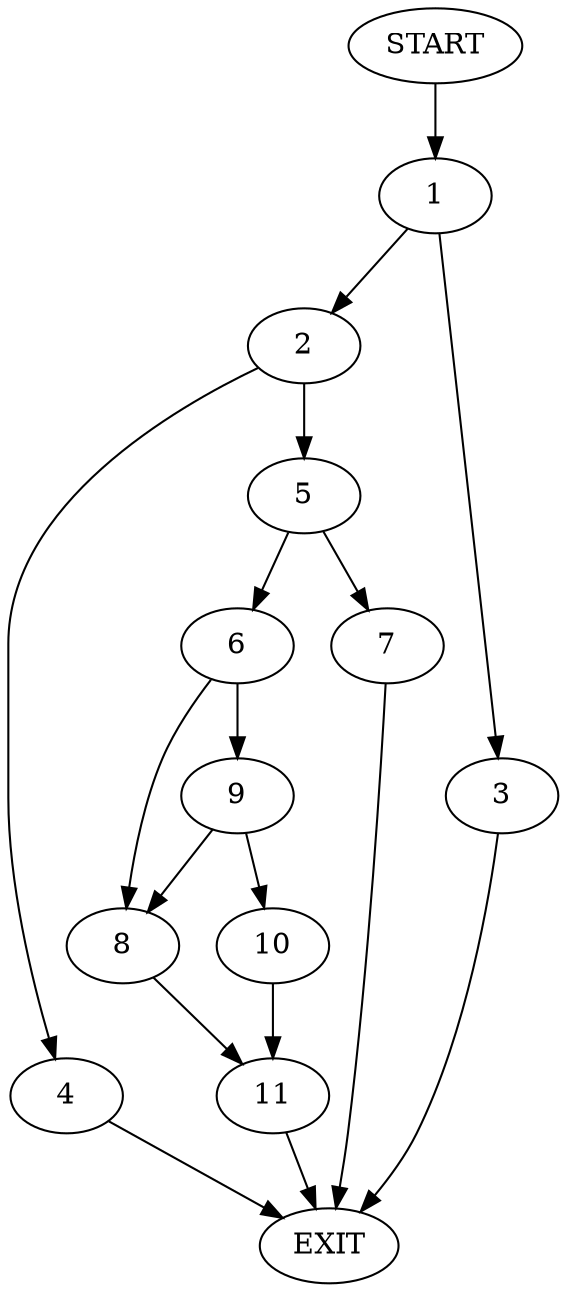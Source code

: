 digraph {
0 [label="START"]
12 [label="EXIT"]
0 -> 1
1 -> 2
1 -> 3
2 -> 4
2 -> 5
3 -> 12
4 -> 12
5 -> 6
5 -> 7
6 -> 8
6 -> 9
7 -> 12
9 -> 10
9 -> 8
8 -> 11
10 -> 11
11 -> 12
}
